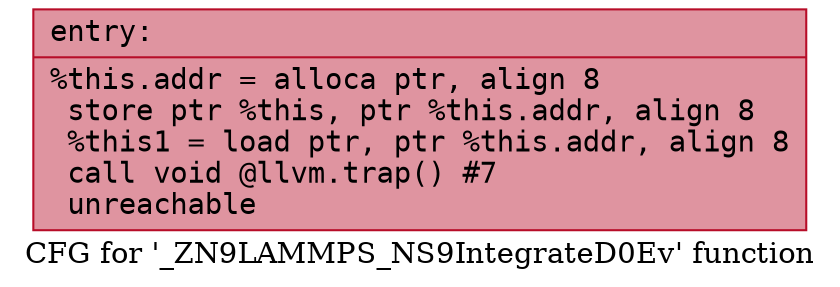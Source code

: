 digraph "CFG for '_ZN9LAMMPS_NS9IntegrateD0Ev' function" {
	label="CFG for '_ZN9LAMMPS_NS9IntegrateD0Ev' function";

	Node0x5579995e9120 [shape=record,color="#b70d28ff", style=filled, fillcolor="#b70d2870" fontname="Courier",label="{entry:\l|  %this.addr = alloca ptr, align 8\l  store ptr %this, ptr %this.addr, align 8\l  %this1 = load ptr, ptr %this.addr, align 8\l  call void @llvm.trap() #7\l  unreachable\l}"];
}
